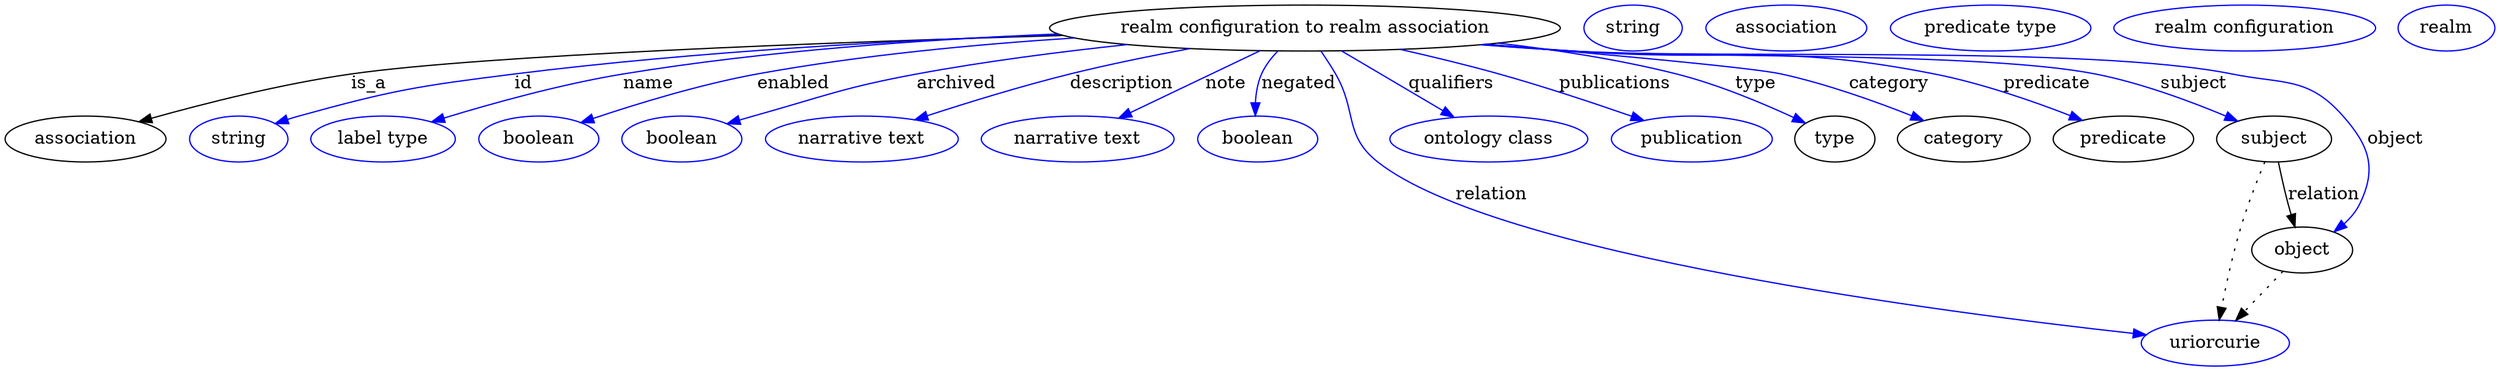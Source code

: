 digraph {
	graph [bb="0,0,1944.7,283"];
	node [label="\N"];
	"realm configuration to realm association"	 [height=0.5,
		label="realm configuration to realm association",
		pos="1014,265",
		width=5.5606];
	association	 [height=0.5,
		pos="63.044,178",
		width=1.7512];
	"realm configuration to realm association" -> association	 [label=is_a,
		lp="283.04,221.5",
		pos="e,105.96,191.24 821.57,259.92 636.94,254.28 371.55,243.96 269.04,229 216.17,221.29 157.08,205.94 115.79,194.09"];
	id	 [color=blue,
		height=0.5,
		label=string,
		pos="182.04,178",
		width=1.0652];
	"realm configuration to realm association" -> id	 [color=blue,
		label=id,
		lp="404.04,221.5",
		pos="e,210.86,189.93 820.28,260.43 698.42,255.9 538.09,246.88 397.04,229 321.56,219.43 302.18,217.02 229.04,196 226.25,195.2 223.39,194.3 \
220.52,193.34",
		style=solid];
	name	 [color=blue,
		height=0.5,
		label="label type",
		pos="295.04,178",
		width=1.5707];
	"realm configuration to realm association" -> name	 [color=blue,
		label=name,
		lp="502.04,221.5",
		pos="e,333.93,191.07 836.07,256.71 708.45,250.05 547.9,240.02 482.04,229 434.21,220.99 380.97,205.84 343.57,194.12",
		style=solid];
	enabled	 [color=blue,
		height=0.5,
		label=boolean,
		pos="416.04,178",
		width=1.2999];
	"realm configuration to realm association" -> enabled	 [color=blue,
		label=enabled,
		lp="616.54,221.5",
		pos="e,450.11,190.47 832.43,257.39 756.47,252.21 667.54,243.53 588.04,229 543.57,220.87 494.22,205.56 459.83,193.83",
		style=solid];
	archived	 [color=blue,
		height=0.5,
		label=boolean,
		pos="528.04,178",
		width=1.2999];
	"realm configuration to realm association" -> archived	 [color=blue,
		label=archived,
		lp="744.54,221.5",
		pos="e,563.49,189.75 874.1,252.13 823.17,246.43 765.3,238.76 713.04,229 654.87,218.13 640.91,212.4 584.04,196 580.5,194.98 576.84,193.89 \
573.17,192.76",
		style=solid];
	description	 [color=blue,
		height=0.5,
		label="narrative text",
		pos="668.04,178",
		width=2.0943];
	"realm configuration to realm association" -> description	 [color=blue,
		label=description,
		lp="870.04,221.5",
		pos="e,710.71,192.99 920.89,249.03 891.36,243.39 858.69,236.55 829.04,229 792.38,219.66 751.78,206.78 720.51,196.3",
		style=solid];
	note	 [color=blue,
		height=0.5,
		label="narrative text",
		pos="837.04,178",
		width=2.0943];
	"realm configuration to realm association" -> note	 [color=blue,
		label=note,
		lp="953.04,221.5",
		pos="e,870.25,194.32 977.8,247.18 949.2,233.13 909.26,213.5 879.23,198.74",
		style=solid];
	negated	 [color=blue,
		height=0.5,
		label=boolean,
		pos="977.04,178",
		width=1.2999];
	"realm configuration to realm association" -> negated	 [color=blue,
		label=negated,
		lp="1009,221.5",
		pos="e,975.15,196.16 992.5,247.06 987.55,241.78 982.91,235.63 980.04,229 977,221.95 975.67,213.83 975.24,206.17",
		style=solid];
	relation	 [color=blue,
		height=0.5,
		label=uriorcurie,
		pos="1725,18",
		width=1.6068];
	"realm configuration to realm association" -> relation	 [color=blue,
		label=relation,
		lp="1160,134.5",
		pos="e,1669.9,23.722 1026.8,247 1030.6,241.35 1034.6,235.01 1038,229 1054.8,199.45 1044.4,181.09 1071,160 1162.5,87.627 1512.9,41.423 \
1659.7,24.864",
		style=solid];
	qualifiers	 [color=blue,
		height=0.5,
		label="ontology class",
		pos="1157,178",
		width=2.1484];
	"realm configuration to realm association" -> qualifiers	 [color=blue,
		label=qualifiers,
		lp="1129,221.5",
		pos="e,1129.3,194.91 1043.3,247.18 1065.6,233.61 1096.5,214.83 1120.5,200.26",
		style=solid];
	publications	 [color=blue,
		height=0.5,
		label=publication,
		pos="1315,178",
		width=1.7512];
	"realm configuration to realm association" -> publications	 [color=blue,
		label=publications,
		lp="1257,221.5",
		pos="e,1276.7,192.39 1091.5,248.37 1115.8,242.73 1142.7,236.05 1167,229 1200.9,219.2 1238.5,206.22 1267.3,195.81",
		style=solid];
	type	 [height=0.5,
		pos="1427,178",
		width=0.86659];
	"realm configuration to realm association" -> type	 [color=blue,
		label=type,
		lp="1366,221.5",
		pos="e,1403.4,190.26 1168.4,253.45 1212.9,248.09 1261.3,240.3 1305,229 1336.4,220.89 1370.3,206.2 1394.4,194.67",
		style=solid];
	category	 [height=0.5,
		pos="1528,178",
		width=1.4443];
	"realm configuration to realm association" -> category	 [color=blue,
		label=category,
		lp="1470,221.5",
		pos="e,1495.7,192.21 1159.8,252.63 1254.3,244.31 1363.8,233.98 1386,229 1420.7,221.23 1458.4,207.39 1486.3,196.09",
		style=solid];
	predicate	 [height=0.5,
		pos="1653,178",
		width=1.5346];
	"realm configuration to realm association" -> predicate	 [color=blue,
		label=predicate,
		lp="1594.5,221.5",
		pos="e,1619.6,192.52 1156.6,252.36 1179.2,250.48 1202.2,248.63 1224,247 1349.3,237.64 1382.9,253.81 1506,229 1542.1,221.74 1581.4,207.78 \
1610.2,196.3",
		style=solid];
	subject	 [height=0.5,
		pos="1771,178",
		width=1.2457];
	"realm configuration to realm association" -> subject	 [color=blue,
		label=subject,
		lp="1709.5,221.5",
		pos="e,1741.9,191.78 1154.6,252.14 1177.8,250.25 1201.6,248.46 1224,247 1314.8,241.11 1543.9,246.98 1633,229 1667.7,222.01 1705.3,207.65 \
1732.4,195.95",
		style=solid];
	object	 [height=0.5,
		pos="1793,91",
		width=1.1013];
	"realm configuration to realm association" -> object	 [color=blue,
		label=object,
		lp="1866.5,178",
		pos="e,1818.5,105.11 1153.5,252.05 1177,250.15 1201.2,248.38 1224,247 1338.6,240.1 1627.7,252.09 1740,229 1779.7,220.85 1798.4,226.51 \
1825,196 1845.6,172.51 1851.6,155.13 1838,127 1835.3,121.2 1831,116.04 1826.3,111.57",
		style=solid];
	association_type	 [color=blue,
		height=0.5,
		label=string,
		pos="1271,265",
		width=1.0652];
	association_category	 [color=blue,
		height=0.5,
		label=association,
		pos="1390,265",
		width=1.7512];
	"realm configuration to realm association_predicate"	 [color=blue,
		height=0.5,
		label="predicate type",
		pos="1550,265",
		width=2.1845];
	subject -> relation	 [pos="e,1727.9,36.006 1763.1,160.13 1757.2,146.37 1749.3,126.75 1744,109 1737.8,88.182 1732.9,64.102 1729.6,45.943",
		style=dotted];
	subject -> object	 [label=relation,
		lp="1810,134.5",
		pos="e,1787.3,108.86 1774.5,159.97 1776.5,150.18 1779.2,137.87 1782,127 1782.7,124.31 1783.5,121.51 1784.3,118.73"];
	"realm configuration to realm association_subject"	 [color=blue,
		height=0.5,
		label="realm configuration",
		pos="1749,265",
		width=2.8525];
	object -> relation	 [pos="e,1741.2,35.346 1777.3,74.069 1768.6,64.805 1757.8,53.154 1748.2,42.876",
		style=dotted];
	"realm configuration to realm association_object"	 [color=blue,
		height=0.5,
		label=realm,
		pos="1907,265",
		width=1.0471];
}
